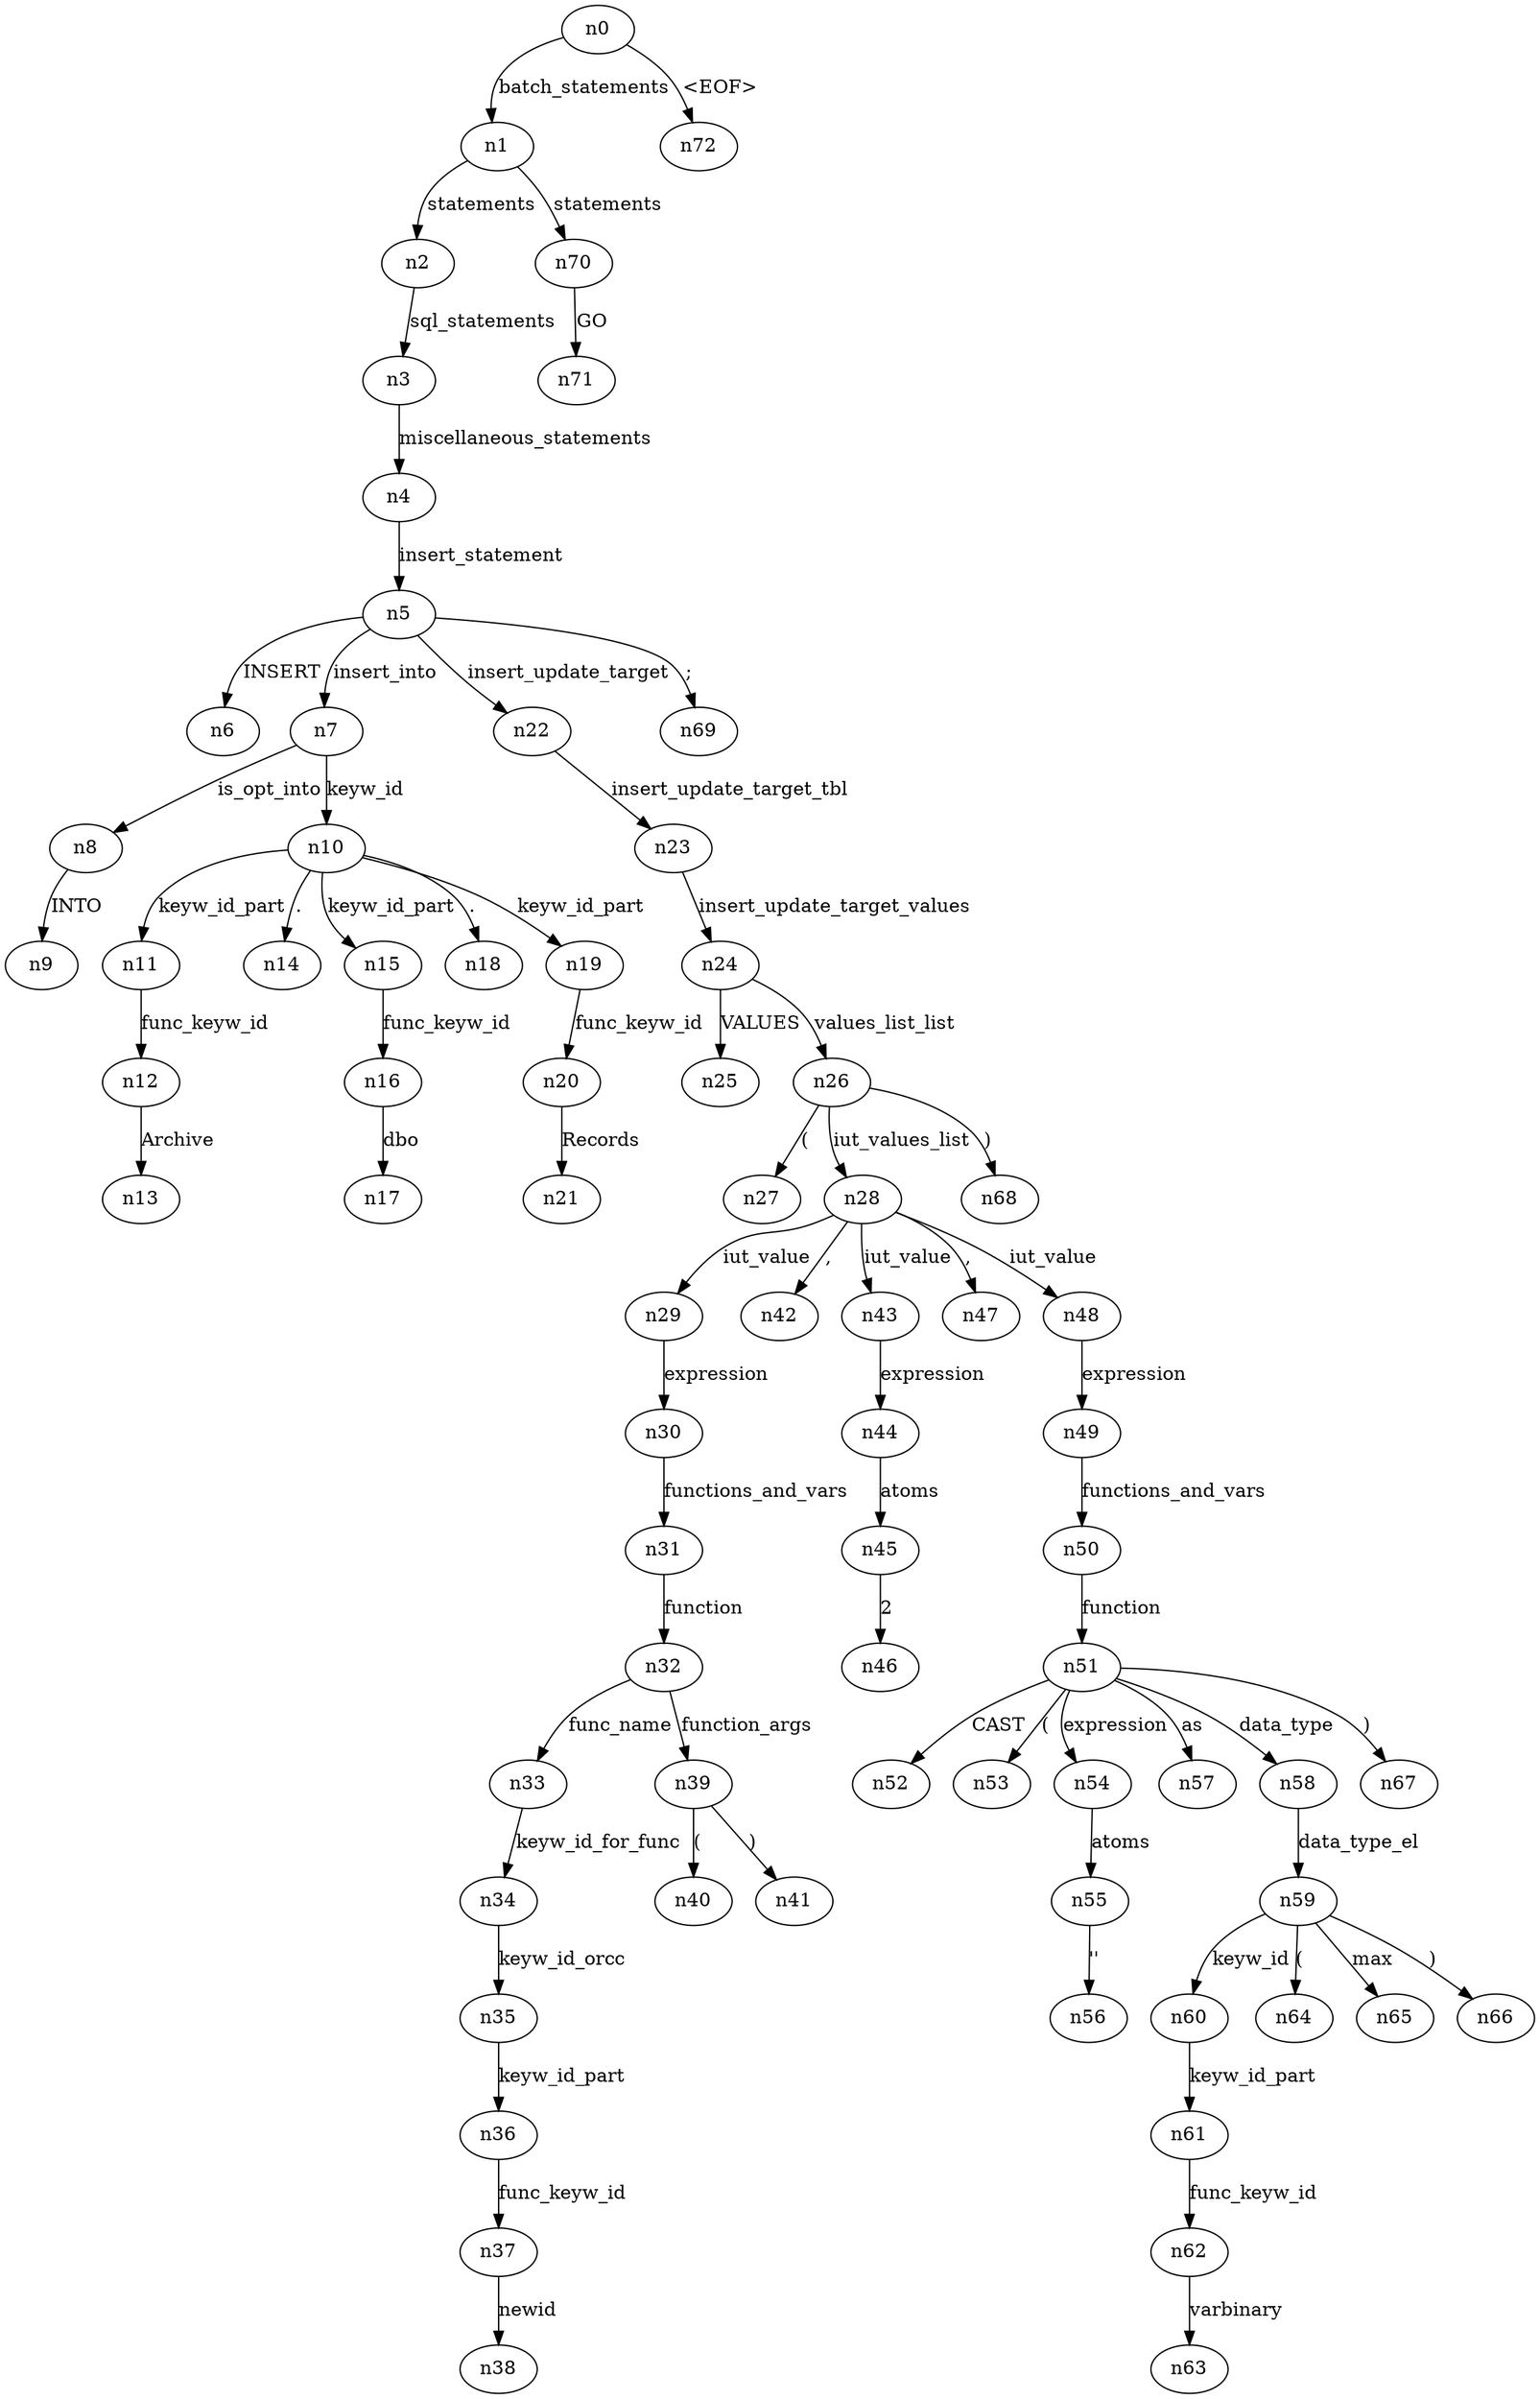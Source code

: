 digraph ParseTree {
  n0 -> n1 [label="batch_statements"];
  n1 -> n2 [label="statements"];
  n2 -> n3 [label="sql_statements"];
  n3 -> n4 [label="miscellaneous_statements"];
  n4 -> n5 [label="insert_statement"];
  n5 -> n6 [label="INSERT"];
  n5 -> n7 [label="insert_into"];
  n7 -> n8 [label="is_opt_into"];
  n8 -> n9 [label="INTO"];
  n7 -> n10 [label="keyw_id"];
  n10 -> n11 [label="keyw_id_part"];
  n11 -> n12 [label="func_keyw_id"];
  n12 -> n13 [label="Archive"];
  n10 -> n14 [label="."];
  n10 -> n15 [label="keyw_id_part"];
  n15 -> n16 [label="func_keyw_id"];
  n16 -> n17 [label="dbo"];
  n10 -> n18 [label="."];
  n10 -> n19 [label="keyw_id_part"];
  n19 -> n20 [label="func_keyw_id"];
  n20 -> n21 [label="Records"];
  n5 -> n22 [label="insert_update_target"];
  n22 -> n23 [label="insert_update_target_tbl"];
  n23 -> n24 [label="insert_update_target_values"];
  n24 -> n25 [label="VALUES"];
  n24 -> n26 [label="values_list_list"];
  n26 -> n27 [label="("];
  n26 -> n28 [label="iut_values_list"];
  n28 -> n29 [label="iut_value"];
  n29 -> n30 [label="expression"];
  n30 -> n31 [label="functions_and_vars"];
  n31 -> n32 [label="function"];
  n32 -> n33 [label="func_name"];
  n33 -> n34 [label="keyw_id_for_func"];
  n34 -> n35 [label="keyw_id_orcc"];
  n35 -> n36 [label="keyw_id_part"];
  n36 -> n37 [label="func_keyw_id"];
  n37 -> n38 [label="newid"];
  n32 -> n39 [label="function_args"];
  n39 -> n40 [label="("];
  n39 -> n41 [label=")"];
  n28 -> n42 [label=","];
  n28 -> n43 [label="iut_value"];
  n43 -> n44 [label="expression"];
  n44 -> n45 [label="atoms"];
  n45 -> n46 [label="2"];
  n28 -> n47 [label=","];
  n28 -> n48 [label="iut_value"];
  n48 -> n49 [label="expression"];
  n49 -> n50 [label="functions_and_vars"];
  n50 -> n51 [label="function"];
  n51 -> n52 [label="CAST"];
  n51 -> n53 [label="("];
  n51 -> n54 [label="expression"];
  n54 -> n55 [label="atoms"];
  n55 -> n56 [label="''"];
  n51 -> n57 [label="as"];
  n51 -> n58 [label="data_type"];
  n58 -> n59 [label="data_type_el"];
  n59 -> n60 [label="keyw_id"];
  n60 -> n61 [label="keyw_id_part"];
  n61 -> n62 [label="func_keyw_id"];
  n62 -> n63 [label="varbinary"];
  n59 -> n64 [label="("];
  n59 -> n65 [label="max"];
  n59 -> n66 [label=")"];
  n51 -> n67 [label=")"];
  n26 -> n68 [label=")"];
  n5 -> n69 [label=";"];
  n1 -> n70 [label="statements"];
  n70 -> n71 [label="GO"];
  n0 -> n72 [label="<EOF>"];
}